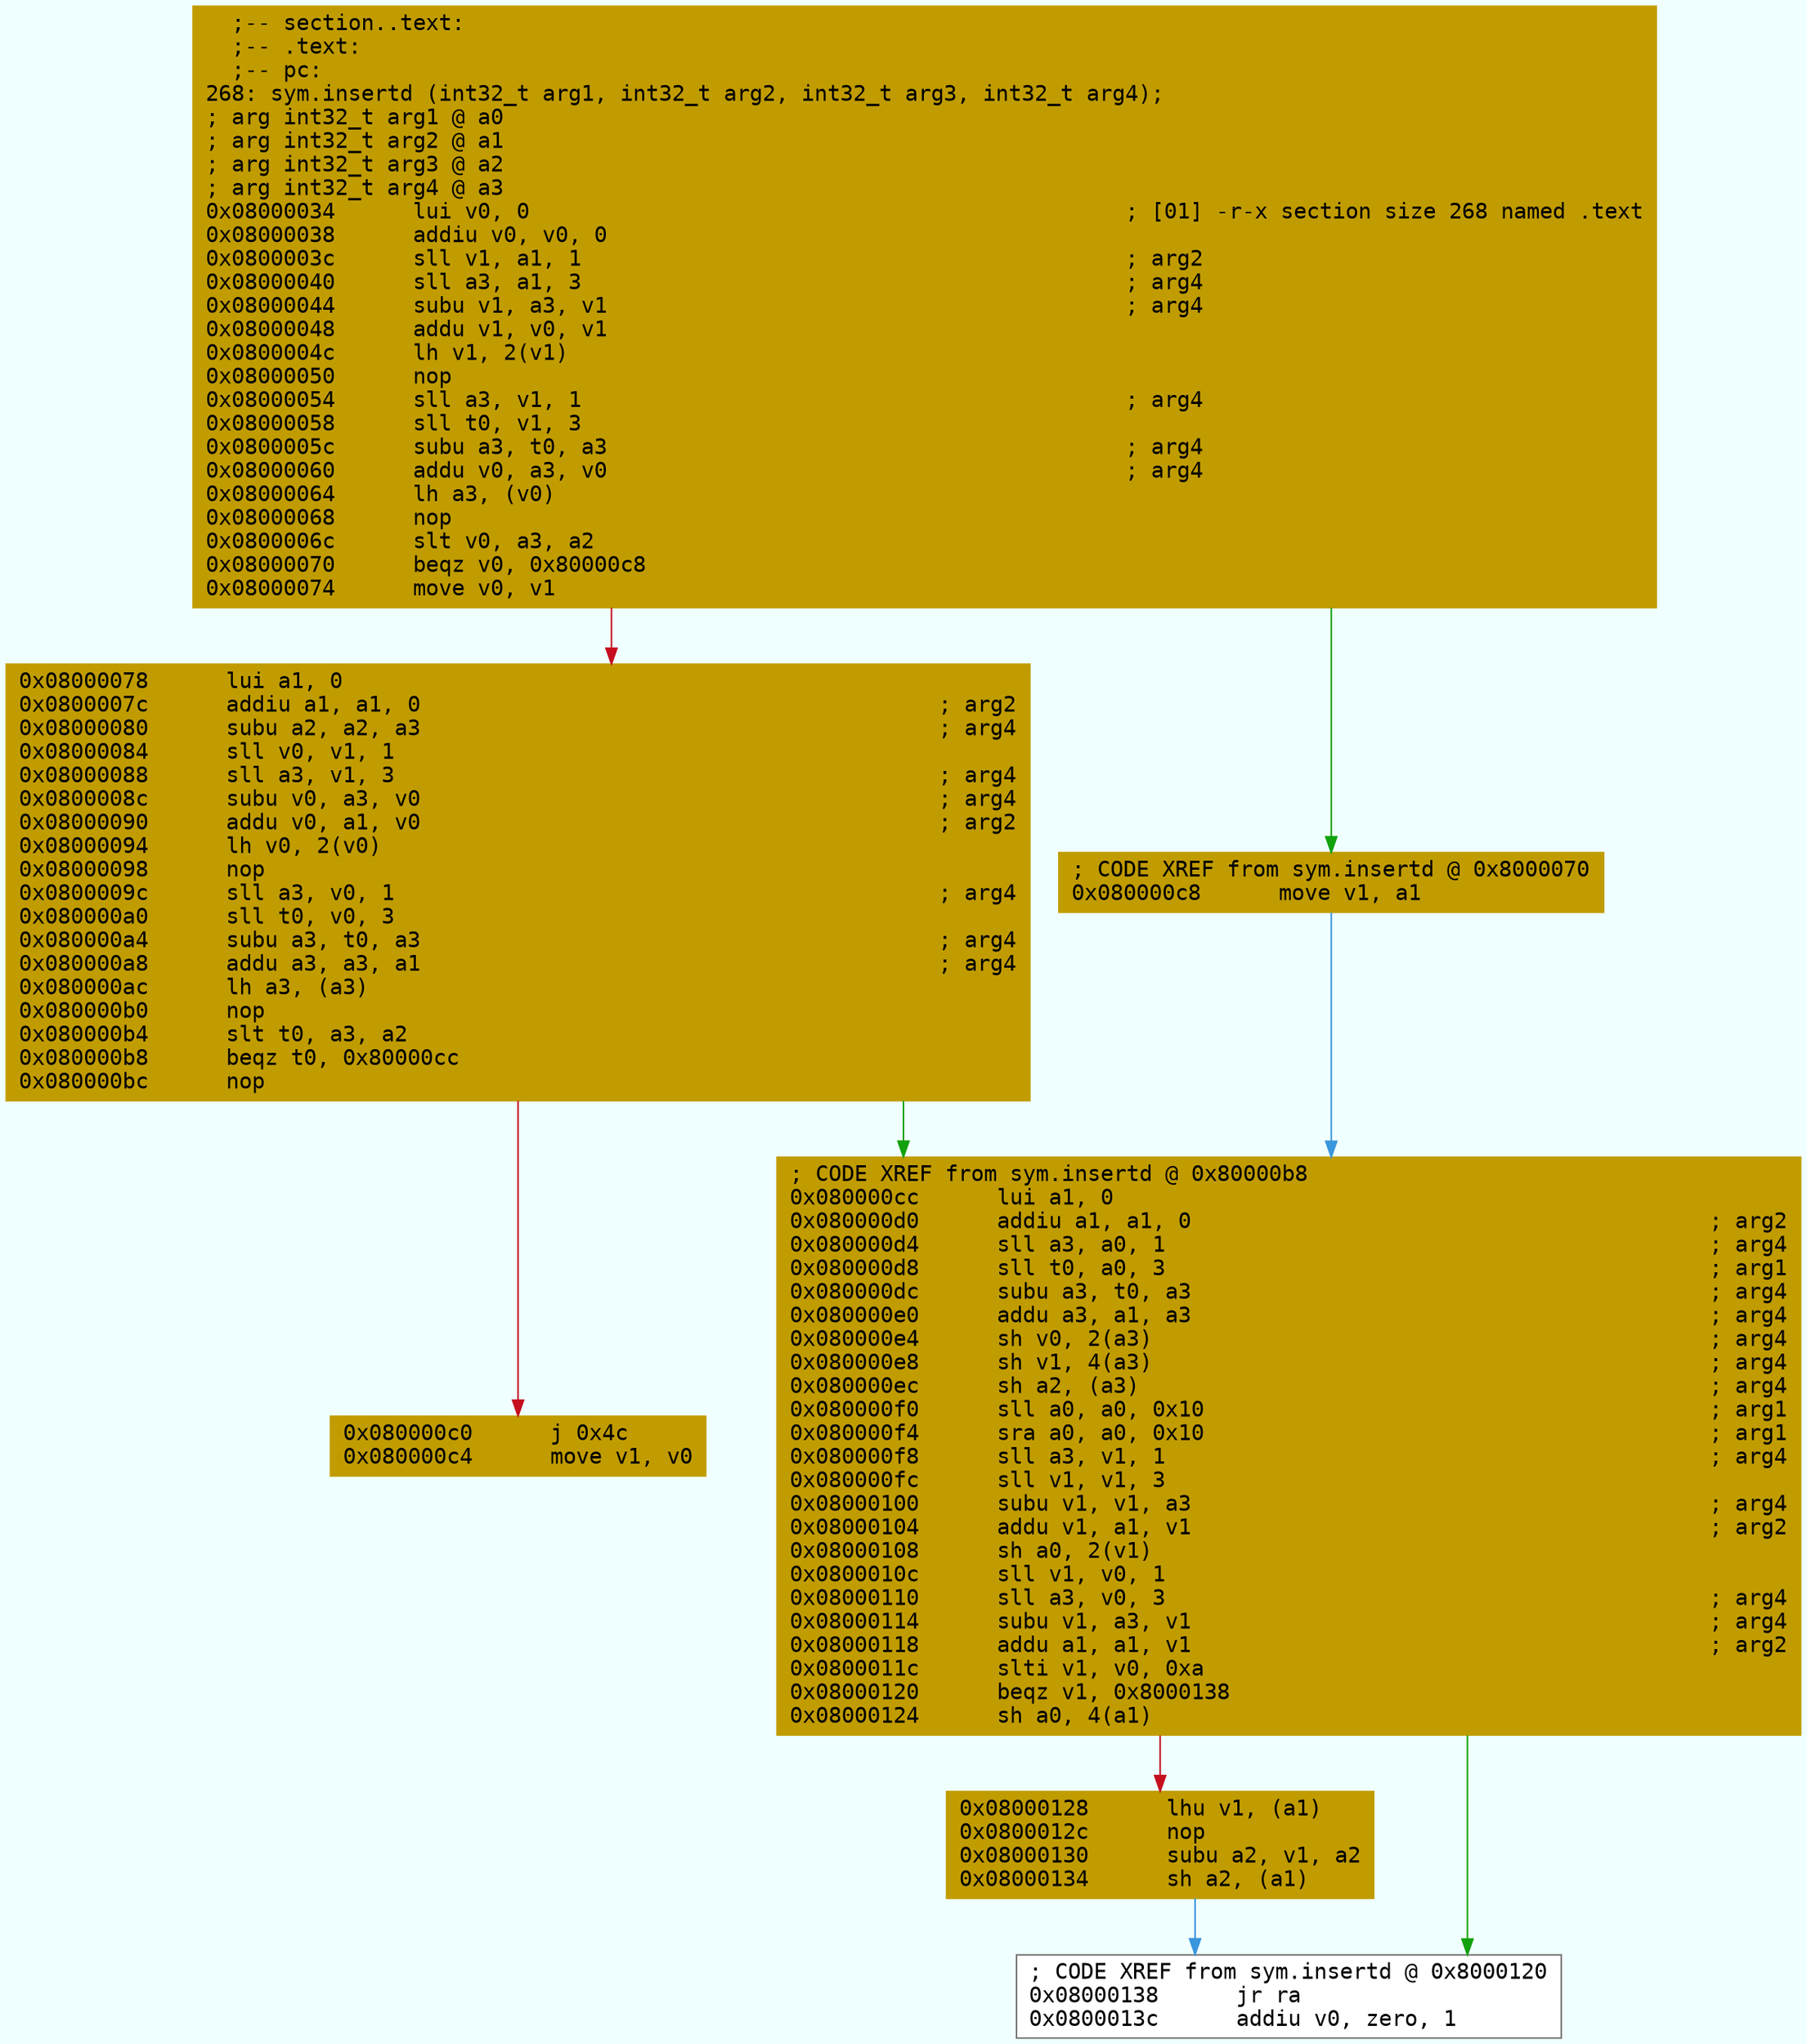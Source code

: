 digraph code {
	graph [bgcolor=azure fontsize=8 fontname="Courier" splines="ortho"];
	node [fillcolor=gray style=filled shape=box];
	edge [arrowhead="normal"];
	"0x08000034" [URL="sym.insertd/0x08000034", fillcolor="#c19c00",color="#c19c00", fontname="Courier",label="  ;-- section..text:\l  ;-- .text:\l  ;-- pc:\l268: sym.insertd (int32_t arg1, int32_t arg2, int32_t arg3, int32_t arg4);\l; arg int32_t arg1 @ a0\l; arg int32_t arg2 @ a1\l; arg int32_t arg3 @ a2\l; arg int32_t arg4 @ a3\l0x08000034      lui v0, 0                                              ; [01] -r-x section size 268 named .text\l0x08000038      addiu v0, v0, 0\l0x0800003c      sll v1, a1, 1                                          ; arg2\l0x08000040      sll a3, a1, 3                                          ; arg4\l0x08000044      subu v1, a3, v1                                        ; arg4\l0x08000048      addu v1, v0, v1\l0x0800004c      lh v1, 2(v1)\l0x08000050      nop\l0x08000054      sll a3, v1, 1                                          ; arg4\l0x08000058      sll t0, v1, 3\l0x0800005c      subu a3, t0, a3                                        ; arg4\l0x08000060      addu v0, a3, v0                                        ; arg4\l0x08000064      lh a3, (v0)\l0x08000068      nop\l0x0800006c      slt v0, a3, a2\l0x08000070      beqz v0, 0x80000c8\l0x08000074      move v0, v1\l"]
	"0x08000078" [URL="sym.insertd/0x08000078", fillcolor="#c19c00",color="#c19c00", fontname="Courier",label="0x08000078      lui a1, 0\l0x0800007c      addiu a1, a1, 0                                        ; arg2\l0x08000080      subu a2, a2, a3                                        ; arg4\l0x08000084      sll v0, v1, 1\l0x08000088      sll a3, v1, 3                                          ; arg4\l0x0800008c      subu v0, a3, v0                                        ; arg4\l0x08000090      addu v0, a1, v0                                        ; arg2\l0x08000094      lh v0, 2(v0)\l0x08000098      nop\l0x0800009c      sll a3, v0, 1                                          ; arg4\l0x080000a0      sll t0, v0, 3\l0x080000a4      subu a3, t0, a3                                        ; arg4\l0x080000a8      addu a3, a3, a1                                        ; arg4\l0x080000ac      lh a3, (a3)\l0x080000b0      nop\l0x080000b4      slt t0, a3, a2\l0x080000b8      beqz t0, 0x80000cc\l0x080000bc      nop\l"]
	"0x080000c0" [URL="sym.insertd/0x080000c0", fillcolor="#c19c00",color="#c19c00", fontname="Courier",label="0x080000c0      j 0x4c\l0x080000c4      move v1, v0\l"]
	"0x080000c8" [URL="sym.insertd/0x080000c8", fillcolor="#c19c00",color="#c19c00", fontname="Courier",label="; CODE XREF from sym.insertd @ 0x8000070\l0x080000c8      move v1, a1\l"]
	"0x080000cc" [URL="sym.insertd/0x080000cc", fillcolor="#c19c00",color="#c19c00", fontname="Courier",label="; CODE XREF from sym.insertd @ 0x80000b8\l0x080000cc      lui a1, 0\l0x080000d0      addiu a1, a1, 0                                        ; arg2\l0x080000d4      sll a3, a0, 1                                          ; arg4\l0x080000d8      sll t0, a0, 3                                          ; arg1\l0x080000dc      subu a3, t0, a3                                        ; arg4\l0x080000e0      addu a3, a1, a3                                        ; arg4\l0x080000e4      sh v0, 2(a3)                                           ; arg4\l0x080000e8      sh v1, 4(a3)                                           ; arg4\l0x080000ec      sh a2, (a3)                                            ; arg4\l0x080000f0      sll a0, a0, 0x10                                       ; arg1\l0x080000f4      sra a0, a0, 0x10                                       ; arg1\l0x080000f8      sll a3, v1, 1                                          ; arg4\l0x080000fc      sll v1, v1, 3\l0x08000100      subu v1, v1, a3                                        ; arg4\l0x08000104      addu v1, a1, v1                                        ; arg2\l0x08000108      sh a0, 2(v1)\l0x0800010c      sll v1, v0, 1\l0x08000110      sll a3, v0, 3                                          ; arg4\l0x08000114      subu v1, a3, v1                                        ; arg4\l0x08000118      addu a1, a1, v1                                        ; arg2\l0x0800011c      slti v1, v0, 0xa\l0x08000120      beqz v1, 0x8000138\l0x08000124      sh a0, 4(a1)\l"]
	"0x08000128" [URL="sym.insertd/0x08000128", fillcolor="#c19c00",color="#c19c00", fontname="Courier",label="0x08000128      lhu v1, (a1)\l0x0800012c      nop\l0x08000130      subu a2, v1, a2\l0x08000134      sh a2, (a1)\l"]
	"0x08000138" [URL="sym.insertd/0x08000138", fillcolor="white",color="#767676", fontname="Courier",label="; CODE XREF from sym.insertd @ 0x8000120\l0x08000138      jr ra\l0x0800013c      addiu v0, zero, 1\l"]
        "0x08000034" -> "0x080000c8" [color="#13a10e"];
        "0x08000034" -> "0x08000078" [color="#c50f1f"];
        "0x08000078" -> "0x080000cc" [color="#13a10e"];
        "0x08000078" -> "0x080000c0" [color="#c50f1f"];
        "0x080000c8" -> "0x080000cc" [color="#3a96dd"];
        "0x080000cc" -> "0x08000138" [color="#13a10e"];
        "0x080000cc" -> "0x08000128" [color="#c50f1f"];
        "0x08000128" -> "0x08000138" [color="#3a96dd"];
}
